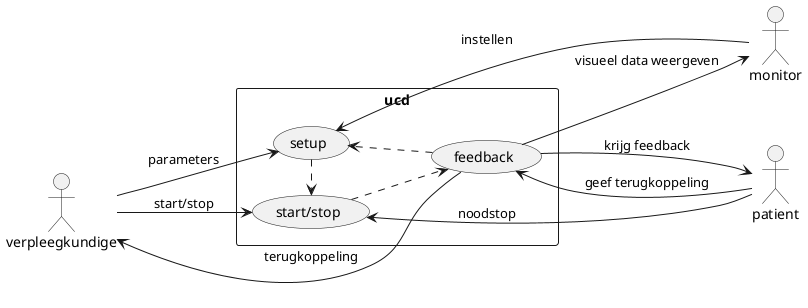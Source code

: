 @startuml
left to right direction
skinparam packageStyle rectangle
actor verpleegkundige
actor patient
actor monitor
rectangle ucd {
  
  (setup).>(start/stop)
  (start/stop)..>(feedback)
  (feedback).>(setup)

verpleegkundige --> (start/stop):start/stop
verpleegkundige--> (setup): parameters
verpleegkundige<-- (feedback): terugkoppeling
(feedback) -->patient: krijg feedback
(feedback) <--patient: geef terugkoppeling
(start/stop)<--patient: noodstop
(feedback)-->monitor:visueel data weergeven
(setup) <--monitor: instellen

}
@enduml
